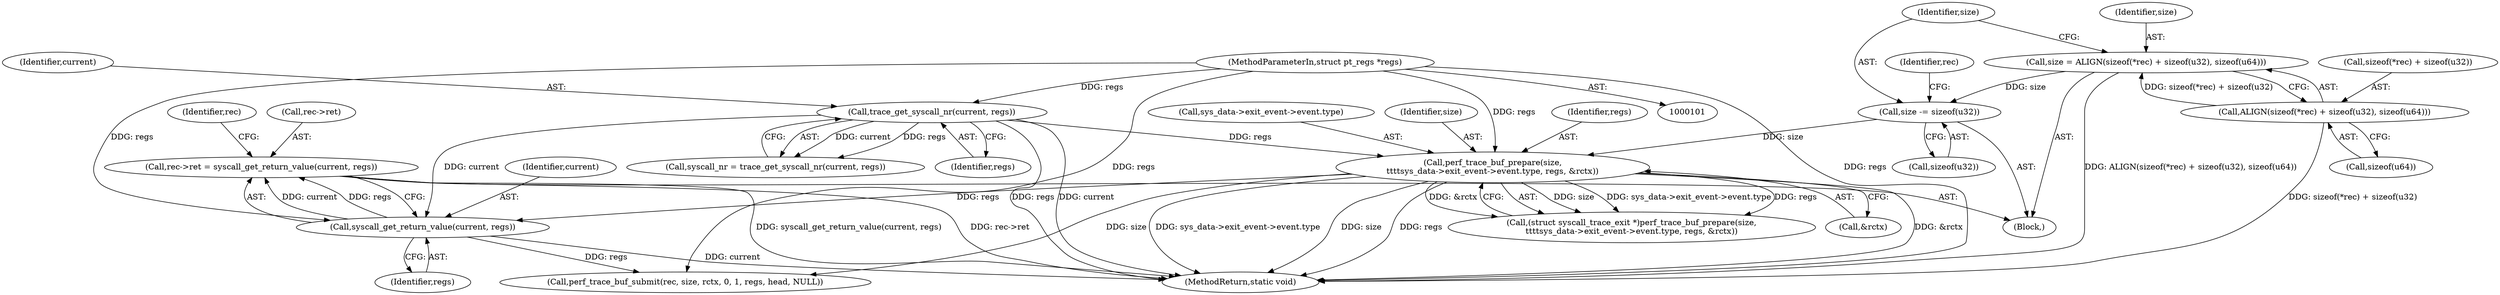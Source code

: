 digraph "0_linux_086ba77a6db00ed858ff07451bedee197df868c9_2@pointer" {
"1000188" [label="(Call,rec->ret = syscall_get_return_value(current, regs))"];
"1000192" [label="(Call,syscall_get_return_value(current, regs))"];
"1000114" [label="(Call,trace_get_syscall_nr(current, regs))"];
"1000103" [label="(MethodParameterIn,struct pt_regs *regs)"];
"1000167" [label="(Call,perf_trace_buf_prepare(size,\n\t\t\t\tsys_data->exit_event->event.type, regs, &rctx))"];
"1000159" [label="(Call,size -= sizeof(u32))"];
"1000148" [label="(Call,size = ALIGN(sizeof(*rec) + sizeof(u32), sizeof(u64)))"];
"1000150" [label="(Call,ALIGN(sizeof(*rec) + sizeof(u32), sizeof(u64)))"];
"1000165" [label="(Call,(struct syscall_trace_exit *)perf_trace_buf_prepare(size,\n\t\t\t\tsys_data->exit_event->event.type, regs, &rctx))"];
"1000177" [label="(Call,&rctx)"];
"1000112" [label="(Call,syscall_nr = trace_get_syscall_nr(current, regs))"];
"1000164" [label="(Identifier,rec)"];
"1000176" [label="(Identifier,regs)"];
"1000195" [label="(Call,perf_trace_buf_submit(rec, size, rctx, 0, 1, regs, head, NULL))"];
"1000116" [label="(Identifier,regs)"];
"1000169" [label="(Call,sys_data->exit_event->event.type)"];
"1000114" [label="(Call,trace_get_syscall_nr(current, regs))"];
"1000194" [label="(Identifier,regs)"];
"1000148" [label="(Call,size = ALIGN(sizeof(*rec) + sizeof(u32), sizeof(u64)))"];
"1000192" [label="(Call,syscall_get_return_value(current, regs))"];
"1000160" [label="(Identifier,size)"];
"1000103" [label="(MethodParameterIn,struct pt_regs *regs)"];
"1000151" [label="(Call,sizeof(*rec) + sizeof(u32))"];
"1000193" [label="(Identifier,current)"];
"1000150" [label="(Call,ALIGN(sizeof(*rec) + sizeof(u32), sizeof(u64)))"];
"1000115" [label="(Identifier,current)"];
"1000167" [label="(Call,perf_trace_buf_prepare(size,\n\t\t\t\tsys_data->exit_event->event.type, regs, &rctx))"];
"1000149" [label="(Identifier,size)"];
"1000188" [label="(Call,rec->ret = syscall_get_return_value(current, regs))"];
"1000105" [label="(Block,)"];
"1000204" [label="(MethodReturn,static void)"];
"1000161" [label="(Call,sizeof(u32))"];
"1000157" [label="(Call,sizeof(u64))"];
"1000196" [label="(Identifier,rec)"];
"1000189" [label="(Call,rec->ret)"];
"1000168" [label="(Identifier,size)"];
"1000159" [label="(Call,size -= sizeof(u32))"];
"1000188" -> "1000105"  [label="AST: "];
"1000188" -> "1000192"  [label="CFG: "];
"1000189" -> "1000188"  [label="AST: "];
"1000192" -> "1000188"  [label="AST: "];
"1000196" -> "1000188"  [label="CFG: "];
"1000188" -> "1000204"  [label="DDG: rec->ret"];
"1000188" -> "1000204"  [label="DDG: syscall_get_return_value(current, regs)"];
"1000192" -> "1000188"  [label="DDG: current"];
"1000192" -> "1000188"  [label="DDG: regs"];
"1000192" -> "1000194"  [label="CFG: "];
"1000193" -> "1000192"  [label="AST: "];
"1000194" -> "1000192"  [label="AST: "];
"1000192" -> "1000204"  [label="DDG: current"];
"1000114" -> "1000192"  [label="DDG: current"];
"1000167" -> "1000192"  [label="DDG: regs"];
"1000103" -> "1000192"  [label="DDG: regs"];
"1000192" -> "1000195"  [label="DDG: regs"];
"1000114" -> "1000112"  [label="AST: "];
"1000114" -> "1000116"  [label="CFG: "];
"1000115" -> "1000114"  [label="AST: "];
"1000116" -> "1000114"  [label="AST: "];
"1000112" -> "1000114"  [label="CFG: "];
"1000114" -> "1000204"  [label="DDG: current"];
"1000114" -> "1000204"  [label="DDG: regs"];
"1000114" -> "1000112"  [label="DDG: current"];
"1000114" -> "1000112"  [label="DDG: regs"];
"1000103" -> "1000114"  [label="DDG: regs"];
"1000114" -> "1000167"  [label="DDG: regs"];
"1000103" -> "1000101"  [label="AST: "];
"1000103" -> "1000204"  [label="DDG: regs"];
"1000103" -> "1000167"  [label="DDG: regs"];
"1000103" -> "1000195"  [label="DDG: regs"];
"1000167" -> "1000165"  [label="AST: "];
"1000167" -> "1000177"  [label="CFG: "];
"1000168" -> "1000167"  [label="AST: "];
"1000169" -> "1000167"  [label="AST: "];
"1000176" -> "1000167"  [label="AST: "];
"1000177" -> "1000167"  [label="AST: "];
"1000165" -> "1000167"  [label="CFG: "];
"1000167" -> "1000204"  [label="DDG: sys_data->exit_event->event.type"];
"1000167" -> "1000204"  [label="DDG: size"];
"1000167" -> "1000204"  [label="DDG: regs"];
"1000167" -> "1000204"  [label="DDG: &rctx"];
"1000167" -> "1000165"  [label="DDG: size"];
"1000167" -> "1000165"  [label="DDG: sys_data->exit_event->event.type"];
"1000167" -> "1000165"  [label="DDG: regs"];
"1000167" -> "1000165"  [label="DDG: &rctx"];
"1000159" -> "1000167"  [label="DDG: size"];
"1000167" -> "1000195"  [label="DDG: size"];
"1000159" -> "1000105"  [label="AST: "];
"1000159" -> "1000161"  [label="CFG: "];
"1000160" -> "1000159"  [label="AST: "];
"1000161" -> "1000159"  [label="AST: "];
"1000164" -> "1000159"  [label="CFG: "];
"1000148" -> "1000159"  [label="DDG: size"];
"1000148" -> "1000105"  [label="AST: "];
"1000148" -> "1000150"  [label="CFG: "];
"1000149" -> "1000148"  [label="AST: "];
"1000150" -> "1000148"  [label="AST: "];
"1000160" -> "1000148"  [label="CFG: "];
"1000148" -> "1000204"  [label="DDG: ALIGN(sizeof(*rec) + sizeof(u32), sizeof(u64))"];
"1000150" -> "1000148"  [label="DDG: sizeof(*rec) + sizeof(u32)"];
"1000150" -> "1000157"  [label="CFG: "];
"1000151" -> "1000150"  [label="AST: "];
"1000157" -> "1000150"  [label="AST: "];
"1000150" -> "1000204"  [label="DDG: sizeof(*rec) + sizeof(u32)"];
}
